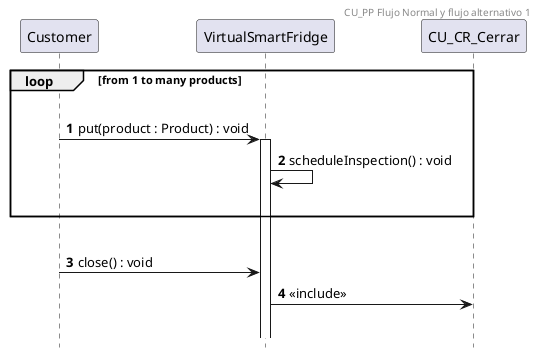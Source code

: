 @startuml

hide footbox
header CU_PP Flujo Normal y flujo alternativo 1
autonumber

loop from 1 to many products
|||
Customer -> VirtualSmartFridge: put(product : Product) : void
activate VirtualSmartFridge

VirtualSmartFridge -> VirtualSmartFridge : scheduleInspection() : void
|||
end

|||
Customer -> VirtualSmartFridge: close() : void
VirtualSmartFridge -> CU_CR_Cerrar : <<include>>
|||

@enduml